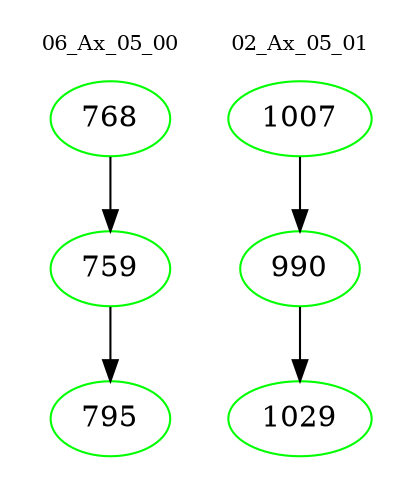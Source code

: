 digraph{
subgraph cluster_0 {
color = white
label = "06_Ax_05_00";
fontsize=10;
T0_768 [label="768", color="green"]
T0_768 -> T0_759 [color="black"]
T0_759 [label="759", color="green"]
T0_759 -> T0_795 [color="black"]
T0_795 [label="795", color="green"]
}
subgraph cluster_1 {
color = white
label = "02_Ax_05_01";
fontsize=10;
T1_1007 [label="1007", color="green"]
T1_1007 -> T1_990 [color="black"]
T1_990 [label="990", color="green"]
T1_990 -> T1_1029 [color="black"]
T1_1029 [label="1029", color="green"]
}
}
